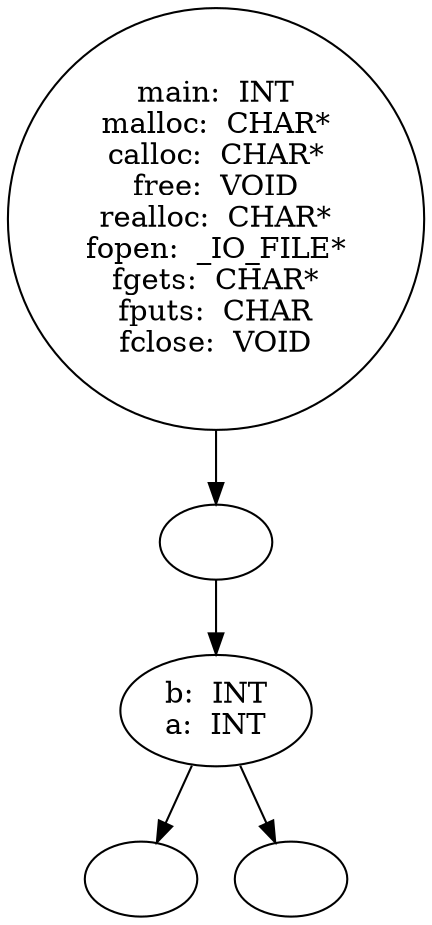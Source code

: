 digraph AST {
  "135951641461904" [label="main:  INT
malloc:  CHAR*
calloc:  CHAR*
free:  VOID
realloc:  CHAR*
fopen:  _IO_FILE*
fgets:  CHAR*
fputs:  CHAR
fclose:  VOID"];
  "135951641461904" -> "135951641463824";
  "135951641463824" [label=""];
  "135951641463824" -> "135951641461616";
  "135951641461616" [label="b:  INT
a:  INT"];
  "135951641461616" -> "135951641469200";
  "135951641461616" -> "135951641472704";
  "135951641469200" [label=""];
  "135951641472704" [label=""];
}
